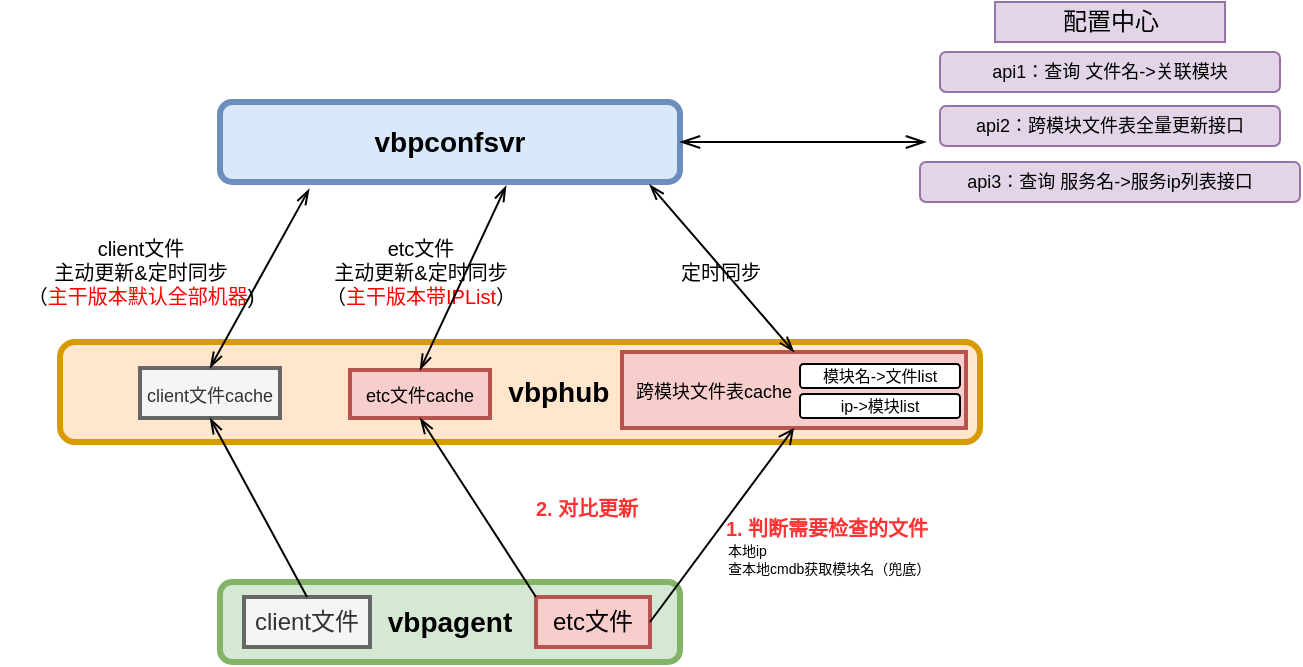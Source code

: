 <mxfile version="22.1.0" type="github">
  <diagram name="第 1 页" id="3QN_L99QRxnpCt4TK57H">
    <mxGraphModel dx="988" dy="532" grid="1" gridSize="10" guides="1" tooltips="1" connect="1" arrows="1" fold="1" page="1" pageScale="1" pageWidth="827" pageHeight="1169" math="0" shadow="0">
      <root>
        <mxCell id="0" />
        <mxCell id="1" parent="0" />
        <mxCell id="ks44Y-bHQrXXDw-JOLaS-1" value="&lt;font style=&quot;font-size: 14px;&quot;&gt;&lt;b&gt;vbpconfsvr&lt;/b&gt;&lt;/font&gt;" style="rounded=1;whiteSpace=wrap;html=1;strokeWidth=3;fillColor=#dae8fc;strokeColor=#6c8ebf;" parent="1" vertex="1">
          <mxGeometry x="310" y="360" width="230" height="40" as="geometry" />
        </mxCell>
        <mxCell id="ks44Y-bHQrXXDw-JOLaS-7" value="&lt;font style=&quot;font-size: 14px;&quot;&gt;&lt;b&gt;&amp;nbsp; &amp;nbsp; &amp;nbsp; &amp;nbsp; &amp;nbsp; vbphub&lt;/b&gt;&lt;/font&gt;" style="rounded=1;whiteSpace=wrap;html=1;strokeWidth=3;fillColor=#ffe6cc;strokeColor=#d79b00;" parent="1" vertex="1">
          <mxGeometry x="230" y="480" width="460" height="50" as="geometry" />
        </mxCell>
        <mxCell id="ks44Y-bHQrXXDw-JOLaS-8" value="&lt;font style=&quot;font-size: 14px;&quot;&gt;&lt;b&gt;vbpagent&lt;/b&gt;&lt;/font&gt;" style="rounded=1;whiteSpace=wrap;html=1;strokeWidth=3;fillColor=#d5e8d4;strokeColor=#82b366;" parent="1" vertex="1">
          <mxGeometry x="310" y="600" width="230" height="40" as="geometry" />
        </mxCell>
        <mxCell id="ks44Y-bHQrXXDw-JOLaS-21" value="&lt;font style=&quot;font-size: 9px;&quot;&gt;etc文件cache&lt;/font&gt;" style="rounded=0;whiteSpace=wrap;html=1;fillColor=#f8cecc;strokeColor=#b85450;strokeWidth=2;" parent="1" vertex="1">
          <mxGeometry x="375" y="494" width="70" height="24" as="geometry" />
        </mxCell>
        <mxCell id="ks44Y-bHQrXXDw-JOLaS-23" value="&lt;font style=&quot;font-size: 9px;&quot;&gt;&amp;nbsp; 跨模块文件表cache&lt;/font&gt;" style="rounded=0;whiteSpace=wrap;html=1;fillColor=#f8cecc;strokeColor=#b85450;strokeWidth=2;align=left;" parent="1" vertex="1">
          <mxGeometry x="511" y="485" width="172" height="38" as="geometry" />
        </mxCell>
        <mxCell id="ks44Y-bHQrXXDw-JOLaS-24" value="&lt;font style=&quot;font-size: 9px;&quot;&gt;client文件cache&lt;/font&gt;" style="rounded=0;whiteSpace=wrap;html=1;fillColor=#f5f5f5;strokeColor=#666666;fontColor=#333333;strokeWidth=2;" parent="1" vertex="1">
          <mxGeometry x="270" y="493" width="70" height="25" as="geometry" />
        </mxCell>
        <mxCell id="ks44Y-bHQrXXDw-JOLaS-25" value="" style="edgeStyle=elbowEdgeStyle;elbow=horizontal;endArrow=openThin;html=1;curved=0;rounded=0;endSize=8;startSize=8;exitX=1;exitY=0.5;exitDx=0;exitDy=0;entryX=0;entryY=0.5;entryDx=0;entryDy=0;entryPerimeter=0;startArrow=openThin;startFill=0;endFill=0;" parent="1" source="ks44Y-bHQrXXDw-JOLaS-1" edge="1">
          <mxGeometry width="50" height="50" relative="1" as="geometry">
            <mxPoint x="430" y="520" as="sourcePoint" />
            <mxPoint x="663" y="380" as="targetPoint" />
          </mxGeometry>
        </mxCell>
        <mxCell id="ks44Y-bHQrXXDw-JOLaS-26" value="" style="endArrow=openThin;html=1;rounded=0;entryX=0.934;entryY=1.033;entryDx=0;entryDy=0;entryPerimeter=0;exitX=0.5;exitY=0;exitDx=0;exitDy=0;startArrow=openThin;startFill=0;endFill=0;" parent="1" source="ks44Y-bHQrXXDw-JOLaS-23" target="ks44Y-bHQrXXDw-JOLaS-1" edge="1">
          <mxGeometry width="50" height="50" relative="1" as="geometry">
            <mxPoint x="430" y="520" as="sourcePoint" />
            <mxPoint x="480" y="470" as="targetPoint" />
          </mxGeometry>
        </mxCell>
        <mxCell id="ks44Y-bHQrXXDw-JOLaS-27" value="&lt;font style=&quot;font-size: 10px;&quot;&gt;定时同步&lt;/font&gt;" style="text;html=1;align=center;verticalAlign=middle;resizable=0;points=[];autosize=1;strokeColor=none;fillColor=none;" parent="1" vertex="1">
          <mxGeometry x="530" y="430" width="60" height="30" as="geometry" />
        </mxCell>
        <mxCell id="ks44Y-bHQrXXDw-JOLaS-30" value="etc文件&lt;br style=&quot;font-size: 10px;&quot;&gt;主动更新&amp;amp;定时同步&lt;br&gt;（&lt;font color=&quot;#ff0000&quot;&gt;主干版本带IPList&lt;/font&gt;）" style="text;html=1;align=center;verticalAlign=middle;resizable=0;points=[];autosize=1;strokeColor=none;fillColor=none;fontSize=10;" parent="1" vertex="1">
          <mxGeometry x="350" y="420" width="120" height="50" as="geometry" />
        </mxCell>
        <mxCell id="ks44Y-bHQrXXDw-JOLaS-31" value="client文件&lt;br style=&quot;font-size: 10px;&quot;&gt;主动更新&amp;amp;定时同步&lt;br&gt;（&lt;font color=&quot;#ff0000&quot;&gt;主干版本默认全部机器&lt;/font&gt;)" style="text;html=1;align=center;verticalAlign=middle;resizable=0;points=[];autosize=1;strokeColor=none;fillColor=none;fontSize=10;" parent="1" vertex="1">
          <mxGeometry x="200" y="420" width="140" height="50" as="geometry" />
        </mxCell>
        <mxCell id="ks44Y-bHQrXXDw-JOLaS-32" value="etc文件" style="rounded=0;whiteSpace=wrap;html=1;fillColor=#f8cecc;strokeColor=#b85450;strokeWidth=2;" parent="1" vertex="1">
          <mxGeometry x="468" y="607.5" width="57" height="25" as="geometry" />
        </mxCell>
        <mxCell id="ks44Y-bHQrXXDw-JOLaS-33" value="client文件" style="rounded=0;whiteSpace=wrap;html=1;strokeWidth=2;fillColor=#f5f5f5;strokeColor=#666666;fontColor=#333333;" parent="1" vertex="1">
          <mxGeometry x="322" y="607.5" width="63" height="25" as="geometry" />
        </mxCell>
        <mxCell id="ks44Y-bHQrXXDw-JOLaS-34" value="" style="endArrow=openThin;html=1;rounded=0;entryX=0.5;entryY=1;entryDx=0;entryDy=0;exitX=0.5;exitY=0;exitDx=0;exitDy=0;startArrow=none;startFill=0;endFill=0;" parent="1" source="ks44Y-bHQrXXDw-JOLaS-33" target="ks44Y-bHQrXXDw-JOLaS-24" edge="1">
          <mxGeometry width="50" height="50" relative="1" as="geometry">
            <mxPoint x="364" y="415" as="sourcePoint" />
            <mxPoint x="330" y="500" as="targetPoint" />
          </mxGeometry>
        </mxCell>
        <mxCell id="ks44Y-bHQrXXDw-JOLaS-37" value="" style="endArrow=openThin;startArrow=openThin;html=1;rounded=0;entryX=0.622;entryY=1.047;entryDx=0;entryDy=0;entryPerimeter=0;exitX=0.5;exitY=0;exitDx=0;exitDy=0;startFill=0;endFill=0;" parent="1" source="ks44Y-bHQrXXDw-JOLaS-21" target="ks44Y-bHQrXXDw-JOLaS-1" edge="1">
          <mxGeometry width="50" height="50" relative="1" as="geometry">
            <mxPoint x="440" y="480" as="sourcePoint" />
            <mxPoint x="490" y="430" as="targetPoint" />
          </mxGeometry>
        </mxCell>
        <mxCell id="ks44Y-bHQrXXDw-JOLaS-38" value="" style="endArrow=openThin;startArrow=openThin;html=1;rounded=0;entryX=0.194;entryY=1.087;entryDx=0;entryDy=0;entryPerimeter=0;exitX=0.5;exitY=0;exitDx=0;exitDy=0;startFill=0;endFill=0;" parent="1" source="ks44Y-bHQrXXDw-JOLaS-24" target="ks44Y-bHQrXXDw-JOLaS-1" edge="1">
          <mxGeometry width="50" height="50" relative="1" as="geometry">
            <mxPoint x="500" y="500" as="sourcePoint" />
            <mxPoint x="463" y="412" as="targetPoint" />
          </mxGeometry>
        </mxCell>
        <mxCell id="ks44Y-bHQrXXDw-JOLaS-42" value="" style="endArrow=openThin;html=1;rounded=0;exitX=0;exitY=0;exitDx=0;exitDy=0;entryX=0.5;entryY=1;entryDx=0;entryDy=0;startArrow=none;startFill=0;endFill=0;" parent="1" source="ks44Y-bHQrXXDw-JOLaS-32" target="ks44Y-bHQrXXDw-JOLaS-21" edge="1">
          <mxGeometry width="50" height="50" relative="1" as="geometry">
            <mxPoint x="440" y="480" as="sourcePoint" />
            <mxPoint x="490" y="520" as="targetPoint" />
          </mxGeometry>
        </mxCell>
        <mxCell id="ks44Y-bHQrXXDw-JOLaS-43" value="&lt;font style=&quot;font-size: 10px;&quot;&gt;1. 判断需要检查的文件&lt;br&gt;&lt;/font&gt;" style="text;html=1;align=center;verticalAlign=middle;resizable=0;points=[];autosize=1;strokeColor=none;fillColor=none;fontColor=#FF3333;fontStyle=1" parent="1" vertex="1">
          <mxGeometry x="553" y="557.5" width="120" height="30" as="geometry" />
        </mxCell>
        <mxCell id="ks44Y-bHQrXXDw-JOLaS-45" value="&lt;font style=&quot;font-size: 10px;&quot;&gt;2. 对比更新&lt;br&gt;&lt;/font&gt;" style="text;html=1;align=center;verticalAlign=middle;resizable=0;points=[];autosize=1;strokeColor=none;fillColor=none;fontColor=#FF3333;fontStyle=1" parent="1" vertex="1">
          <mxGeometry x="458" y="547.5" width="70" height="30" as="geometry" />
        </mxCell>
        <mxCell id="HKex-pwfgO8XM8RjCbc4-2" value="模块名-&amp;gt;文件list" style="rounded=1;whiteSpace=wrap;html=1;fontSize=8;" vertex="1" parent="1">
          <mxGeometry x="600" y="491" width="80" height="12" as="geometry" />
        </mxCell>
        <mxCell id="HKex-pwfgO8XM8RjCbc4-4" value="ip-&amp;gt;模块list" style="rounded=1;whiteSpace=wrap;html=1;fontSize=8;" vertex="1" parent="1">
          <mxGeometry x="600" y="506" width="80" height="12" as="geometry" />
        </mxCell>
        <mxCell id="HKex-pwfgO8XM8RjCbc4-7" value="&lt;font style=&quot;font-size: 7px;&quot;&gt;本地ip&lt;br style=&quot;font-size: 7px;&quot;&gt;查本地cmdb获取模块名（兜底）&lt;/font&gt;" style="text;html=1;align=left;verticalAlign=bottom;resizable=0;points=[];autosize=1;strokeColor=none;fillColor=none;horizontal=1;fontSize=7;" vertex="1" parent="1">
          <mxGeometry x="562" y="570" width="120" height="30" as="geometry" />
        </mxCell>
        <mxCell id="HKex-pwfgO8XM8RjCbc4-8" value="api2：跨模块文件表全量更新接口" style="rounded=1;whiteSpace=wrap;html=1;fontSize=9;fillColor=#e1d5e7;strokeColor=#9673a6;" vertex="1" parent="1">
          <mxGeometry x="670" y="362" width="170" height="20" as="geometry" />
        </mxCell>
        <mxCell id="HKex-pwfgO8XM8RjCbc4-9" value="api3：查询 服务名-&amp;gt;服务ip列表接口&lt;div style=&quot;font-size: 9px; text-align: start;&quot; data-hash=&quot;1a8941fa20399c677747accae61fd09c&quot; data-version=&quot;3.0.0&quot;&gt;&lt;/div&gt;" style="rounded=1;whiteSpace=wrap;html=1;fontSize=9;fillColor=#e1d5e7;strokeColor=#9673a6;" vertex="1" parent="1">
          <mxGeometry x="660" y="390" width="190" height="20" as="geometry" />
        </mxCell>
        <mxCell id="HKex-pwfgO8XM8RjCbc4-11" value="配置中心" style="rounded=0;whiteSpace=wrap;html=1;fillColor=#e1d5e7;strokeColor=#9673a6;" vertex="1" parent="1">
          <mxGeometry x="697.5" y="310" width="115" height="20" as="geometry" />
        </mxCell>
        <mxCell id="HKex-pwfgO8XM8RjCbc4-12" value="api1：查询 文件名-&amp;gt;关联模块" style="rounded=1;whiteSpace=wrap;html=1;fontSize=9;fillColor=#e1d5e7;strokeColor=#9673a6;" vertex="1" parent="1">
          <mxGeometry x="670" y="335" width="170" height="20" as="geometry" />
        </mxCell>
        <mxCell id="HKex-pwfgO8XM8RjCbc4-13" value="" style="endArrow=open;html=1;rounded=0;exitX=1;exitY=0.5;exitDx=0;exitDy=0;entryX=0.5;entryY=1;entryDx=0;entryDy=0;endFill=0;" edge="1" parent="1" source="ks44Y-bHQrXXDw-JOLaS-32" target="ks44Y-bHQrXXDw-JOLaS-23">
          <mxGeometry width="50" height="50" relative="1" as="geometry">
            <mxPoint x="550" y="610" as="sourcePoint" />
            <mxPoint x="600" y="560" as="targetPoint" />
          </mxGeometry>
        </mxCell>
      </root>
    </mxGraphModel>
  </diagram>
</mxfile>
